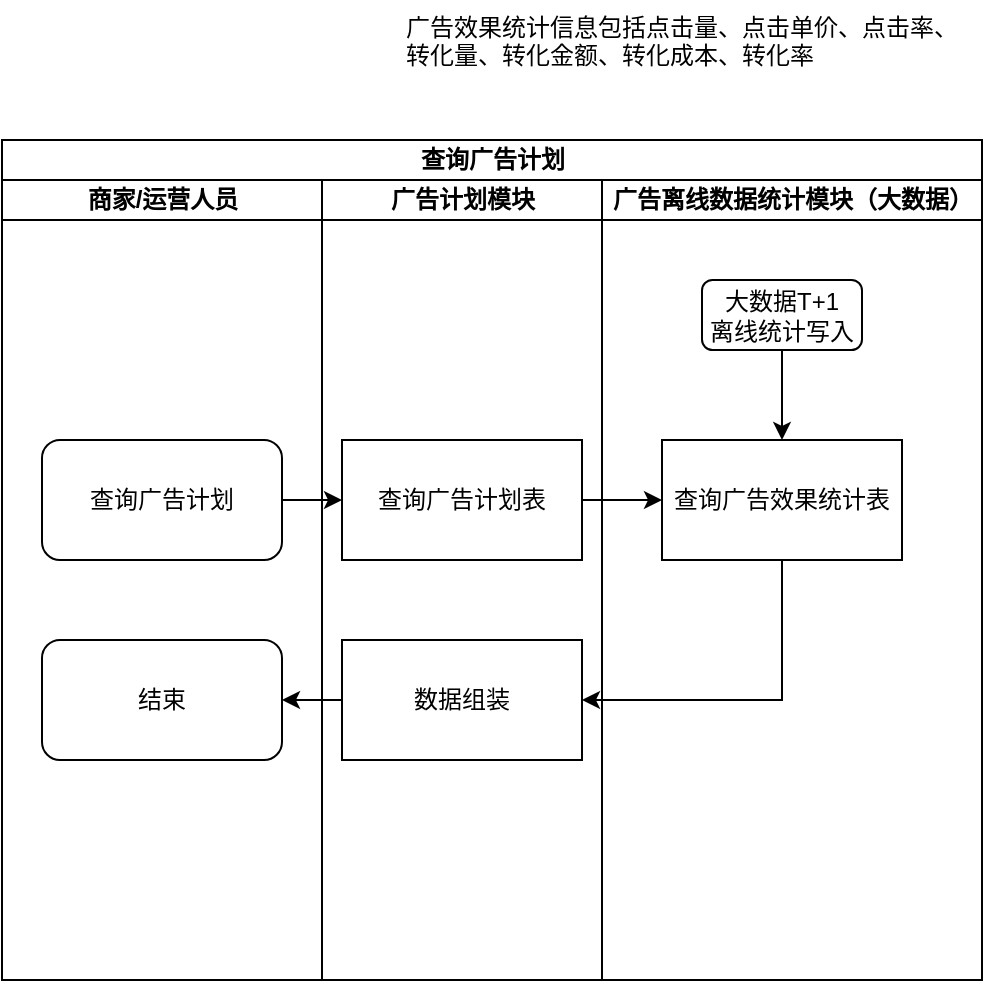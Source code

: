 <mxfile version="13.9.0" type="github" pages="2">
  <diagram id="C5RBs43oDa-KdzZeNtuy" name="查询广告计划">
    <mxGraphModel dx="532" dy="747" grid="1" gridSize="10" guides="1" tooltips="1" connect="1" arrows="1" fold="1" page="1" pageScale="1" pageWidth="827" pageHeight="1169" math="0" shadow="0">
      <root>
        <mxCell id="WIyWlLk6GJQsqaUBKTNV-0" />
        <mxCell id="WIyWlLk6GJQsqaUBKTNV-1" parent="WIyWlLk6GJQsqaUBKTNV-0" />
        <mxCell id="rZf088ChFKQM_hlV9bjL-0" value="查询广告计划" style="swimlane;html=1;childLayout=stackLayout;resizeParent=1;resizeParentMax=0;startSize=20;" parent="WIyWlLk6GJQsqaUBKTNV-1" vertex="1">
          <mxGeometry x="130" y="470" width="490" height="420" as="geometry" />
        </mxCell>
        <mxCell id="rZf088ChFKQM_hlV9bjL-1" value="商家/运营人员" style="swimlane;html=1;startSize=20;" parent="rZf088ChFKQM_hlV9bjL-0" vertex="1">
          <mxGeometry y="20" width="160" height="400" as="geometry" />
        </mxCell>
        <mxCell id="rZf088ChFKQM_hlV9bjL-7" value="查询广告计划" style="rounded=1;whiteSpace=wrap;html=1;" parent="rZf088ChFKQM_hlV9bjL-1" vertex="1">
          <mxGeometry x="20" y="130" width="120" height="60" as="geometry" />
        </mxCell>
        <mxCell id="Sfru7Amvm2wmb_X456PF-10" value="结束" style="rounded=1;whiteSpace=wrap;html=1;" vertex="1" parent="rZf088ChFKQM_hlV9bjL-1">
          <mxGeometry x="20" y="230" width="120" height="60" as="geometry" />
        </mxCell>
        <mxCell id="rZf088ChFKQM_hlV9bjL-2" value="广告计划模块" style="swimlane;html=1;startSize=20;" parent="rZf088ChFKQM_hlV9bjL-0" vertex="1">
          <mxGeometry x="160" y="20" width="140" height="400" as="geometry" />
        </mxCell>
        <mxCell id="rZf088ChFKQM_hlV9bjL-8" value="查询广告计划表" style="rounded=0;whiteSpace=wrap;html=1;" parent="rZf088ChFKQM_hlV9bjL-2" vertex="1">
          <mxGeometry x="10" y="130" width="120" height="60" as="geometry" />
        </mxCell>
        <mxCell id="Sfru7Amvm2wmb_X456PF-9" value="数据组装" style="rounded=0;whiteSpace=wrap;html=1;" vertex="1" parent="rZf088ChFKQM_hlV9bjL-2">
          <mxGeometry x="10" y="230" width="120" height="60" as="geometry" />
        </mxCell>
        <mxCell id="rZf088ChFKQM_hlV9bjL-9" style="edgeStyle=orthogonalEdgeStyle;rounded=0;orthogonalLoop=1;jettySize=auto;html=1;exitX=1;exitY=0.5;exitDx=0;exitDy=0;entryX=0;entryY=0.5;entryDx=0;entryDy=0;" parent="rZf088ChFKQM_hlV9bjL-0" source="rZf088ChFKQM_hlV9bjL-7" target="rZf088ChFKQM_hlV9bjL-8" edge="1">
          <mxGeometry relative="1" as="geometry" />
        </mxCell>
        <mxCell id="Sfru7Amvm2wmb_X456PF-1" value="" style="edgeStyle=orthogonalEdgeStyle;rounded=0;orthogonalLoop=1;jettySize=auto;html=1;" edge="1" parent="rZf088ChFKQM_hlV9bjL-0" source="rZf088ChFKQM_hlV9bjL-8" target="Sfru7Amvm2wmb_X456PF-0">
          <mxGeometry relative="1" as="geometry" />
        </mxCell>
        <mxCell id="rZf088ChFKQM_hlV9bjL-3" value="广告离线数据统计模块（大数据）" style="swimlane;html=1;startSize=20;" parent="rZf088ChFKQM_hlV9bjL-0" vertex="1">
          <mxGeometry x="300" y="20" width="190" height="400" as="geometry" />
        </mxCell>
        <mxCell id="Sfru7Amvm2wmb_X456PF-0" value="查询广告效果统计表" style="whiteSpace=wrap;html=1;rounded=0;" vertex="1" parent="rZf088ChFKQM_hlV9bjL-3">
          <mxGeometry x="30" y="130" width="120" height="60" as="geometry" />
        </mxCell>
        <mxCell id="Sfru7Amvm2wmb_X456PF-6" style="edgeStyle=orthogonalEdgeStyle;rounded=0;orthogonalLoop=1;jettySize=auto;html=1;exitX=0.5;exitY=1;exitDx=0;exitDy=0;entryX=0.5;entryY=0;entryDx=0;entryDy=0;" edge="1" parent="rZf088ChFKQM_hlV9bjL-3" source="Sfru7Amvm2wmb_X456PF-5" target="Sfru7Amvm2wmb_X456PF-0">
          <mxGeometry relative="1" as="geometry" />
        </mxCell>
        <mxCell id="Sfru7Amvm2wmb_X456PF-5" value="大数据T+1&lt;br&gt;离线统计写入" style="rounded=1;whiteSpace=wrap;html=1;" vertex="1" parent="rZf088ChFKQM_hlV9bjL-3">
          <mxGeometry x="50" y="50" width="80" height="35" as="geometry" />
        </mxCell>
        <mxCell id="Sfru7Amvm2wmb_X456PF-8" style="edgeStyle=orthogonalEdgeStyle;rounded=0;orthogonalLoop=1;jettySize=auto;html=1;entryX=1;entryY=0.5;entryDx=0;entryDy=0;exitX=0.5;exitY=1;exitDx=0;exitDy=0;" edge="1" parent="rZf088ChFKQM_hlV9bjL-0" source="Sfru7Amvm2wmb_X456PF-0" target="Sfru7Amvm2wmb_X456PF-9">
          <mxGeometry relative="1" as="geometry">
            <mxPoint x="390" y="270" as="targetPoint" />
          </mxGeometry>
        </mxCell>
        <mxCell id="Sfru7Amvm2wmb_X456PF-11" style="edgeStyle=orthogonalEdgeStyle;rounded=0;orthogonalLoop=1;jettySize=auto;html=1;exitX=0;exitY=0.5;exitDx=0;exitDy=0;entryX=1;entryY=0.5;entryDx=0;entryDy=0;" edge="1" parent="rZf088ChFKQM_hlV9bjL-0" source="Sfru7Amvm2wmb_X456PF-9" target="Sfru7Amvm2wmb_X456PF-10">
          <mxGeometry relative="1" as="geometry" />
        </mxCell>
        <mxCell id="Sfru7Amvm2wmb_X456PF-2" value="&lt;span&gt;广告效果统计信息包括点击量、点击单价、点击率、&lt;br&gt;转化量、转化金额、转化成本、转化率&lt;/span&gt;" style="text;whiteSpace=wrap;html=1;" vertex="1" parent="WIyWlLk6GJQsqaUBKTNV-1">
          <mxGeometry x="330" y="400" width="290" height="30" as="geometry" />
        </mxCell>
      </root>
    </mxGraphModel>
  </diagram>
  <diagram id="QKHpSr1992hRo_cPwNEw" name="保存广告计划">
    <mxGraphModel dx="532" dy="747" grid="1" gridSize="10" guides="1" tooltips="1" connect="1" arrows="1" fold="1" page="1" pageScale="1" pageWidth="827" pageHeight="1169" math="0" shadow="0">
      <root>
        <mxCell id="luAYzCI24lX8ZK7VboMd-0" />
        <mxCell id="luAYzCI24lX8ZK7VboMd-1" parent="luAYzCI24lX8ZK7VboMd-0" />
      </root>
    </mxGraphModel>
  </diagram>
</mxfile>
